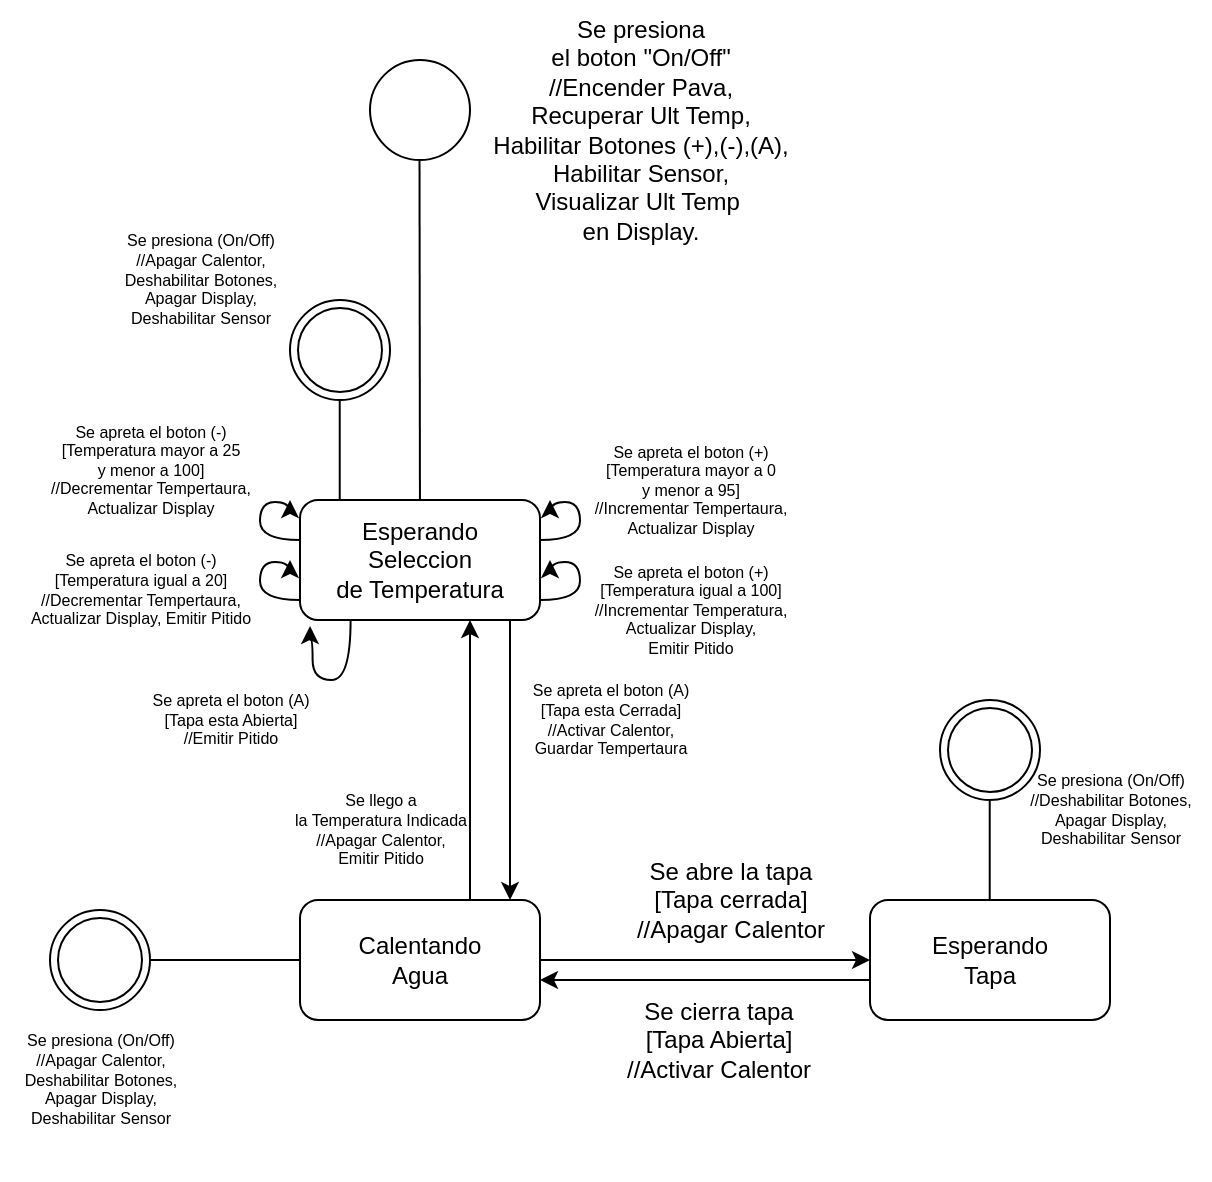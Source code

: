 <mxfile version="24.7.17">
  <diagram name="Página-1" id="FCB0yIn_jFf7CgPsFatd">
    <mxGraphModel dx="607" dy="367" grid="1" gridSize="10" guides="1" tooltips="1" connect="1" arrows="1" fold="1" page="1" pageScale="1" pageWidth="827" pageHeight="1169" math="0" shadow="0">
      <root>
        <mxCell id="0" />
        <mxCell id="1" parent="0" />
        <mxCell id="JQhO3ERZDSBj6xrzu9yl-1" value="" style="ellipse;whiteSpace=wrap;html=1;aspect=fixed;" vertex="1" parent="1">
          <mxGeometry x="240" y="30" width="50" height="50" as="geometry" />
        </mxCell>
        <mxCell id="JQhO3ERZDSBj6xrzu9yl-2" value="" style="endArrow=none;html=1;rounded=0;" edge="1" parent="1" source="JQhO3ERZDSBj6xrzu9yl-4">
          <mxGeometry width="50" height="50" relative="1" as="geometry">
            <mxPoint x="264.76" y="130" as="sourcePoint" />
            <mxPoint x="264.76" y="80" as="targetPoint" />
          </mxGeometry>
        </mxCell>
        <mxCell id="JQhO3ERZDSBj6xrzu9yl-3" value="Se presiona&lt;div&gt;el boton &quot;On/Off&quot;&lt;/div&gt;&lt;div&gt;//Encender Pava,&lt;/div&gt;&lt;div&gt;Recuperar Ult Temp,&lt;/div&gt;&lt;div&gt;Habilitar Botones (+),(-),(A),&lt;/div&gt;&lt;div&gt;Habilitar Sensor,&lt;/div&gt;&lt;div&gt;Visualizar Ult Temp&amp;nbsp;&lt;/div&gt;&lt;div&gt;en Display.&lt;/div&gt;" style="text;html=1;align=center;verticalAlign=middle;resizable=0;points=[];autosize=1;strokeColor=none;fillColor=none;" vertex="1" parent="1">
          <mxGeometry x="290" width="170" height="130" as="geometry" />
        </mxCell>
        <mxCell id="JQhO3ERZDSBj6xrzu9yl-6" style="edgeStyle=orthogonalEdgeStyle;rounded=0;orthogonalLoop=1;jettySize=auto;html=1;curved=1;" edge="1" parent="1">
          <mxGeometry relative="1" as="geometry">
            <mxPoint x="330" y="250" as="targetPoint" />
            <mxPoint x="325" y="270.007" as="sourcePoint" />
            <Array as="points">
              <mxPoint x="345" y="270" />
              <mxPoint x="345" y="251" />
              <mxPoint x="330" y="251" />
            </Array>
          </mxGeometry>
        </mxCell>
        <mxCell id="JQhO3ERZDSBj6xrzu9yl-12" style="edgeStyle=orthogonalEdgeStyle;rounded=0;orthogonalLoop=1;jettySize=auto;html=1;curved=1;" edge="1" parent="1" source="JQhO3ERZDSBj6xrzu9yl-4">
          <mxGeometry relative="1" as="geometry">
            <mxPoint x="200" y="250" as="targetPoint" />
            <Array as="points">
              <mxPoint x="185" y="270" />
              <mxPoint x="185" y="251" />
              <mxPoint x="200" y="251" />
            </Array>
          </mxGeometry>
        </mxCell>
        <mxCell id="JQhO3ERZDSBj6xrzu9yl-16" style="edgeStyle=orthogonalEdgeStyle;rounded=0;orthogonalLoop=1;jettySize=auto;html=1;entryX=0.206;entryY=1.05;entryDx=0;entryDy=0;entryPerimeter=0;curved=1;" edge="1" parent="1">
          <mxGeometry relative="1" as="geometry">
            <mxPoint x="210.02" y="313" as="targetPoint" />
            <mxPoint x="230.3" y="310" as="sourcePoint" />
            <Array as="points">
              <mxPoint x="230.3" y="340" />
              <mxPoint x="211.3" y="340" />
              <mxPoint x="211.3" y="320" />
              <mxPoint x="210.3" y="320" />
            </Array>
          </mxGeometry>
        </mxCell>
        <mxCell id="JQhO3ERZDSBj6xrzu9yl-19" value="" style="edgeStyle=orthogonalEdgeStyle;rounded=0;orthogonalLoop=1;jettySize=auto;html=1;" edge="1" parent="1">
          <mxGeometry relative="1" as="geometry">
            <mxPoint x="310" y="310" as="sourcePoint" />
            <mxPoint x="310" y="450" as="targetPoint" />
          </mxGeometry>
        </mxCell>
        <mxCell id="JQhO3ERZDSBj6xrzu9yl-4" value="Esperando&lt;div&gt;Seleccion&lt;/div&gt;&lt;div&gt;de Temperatura&lt;/div&gt;" style="rounded=1;whiteSpace=wrap;html=1;" vertex="1" parent="1">
          <mxGeometry x="205" y="250" width="120" height="60" as="geometry" />
        </mxCell>
        <mxCell id="JQhO3ERZDSBj6xrzu9yl-7" value="&lt;h5 style=&quot;font-size: 8px;&quot;&gt;&lt;span style=&quot;font-weight: normal;&quot;&gt;Se apreta el boton (+)&lt;br&gt;[Temperatura mayor a 0&lt;br&gt;y menor a 95]&lt;br&gt;//Incrementar Tempertaura,&lt;br&gt;Actualizar Display&lt;/span&gt;&lt;/h5&gt;" style="text;html=1;align=center;verticalAlign=middle;resizable=0;points=[];autosize=1;strokeColor=none;fillColor=none;" vertex="1" parent="1">
          <mxGeometry x="340" y="200" width="120" height="90" as="geometry" />
        </mxCell>
        <mxCell id="JQhO3ERZDSBj6xrzu9yl-9" style="edgeStyle=orthogonalEdgeStyle;rounded=0;orthogonalLoop=1;jettySize=auto;html=1;curved=1;" edge="1" parent="1">
          <mxGeometry relative="1" as="geometry">
            <mxPoint x="330" y="280" as="targetPoint" />
            <mxPoint x="325" y="300.007" as="sourcePoint" />
            <Array as="points">
              <mxPoint x="345" y="300" />
              <mxPoint x="345" y="281" />
              <mxPoint x="330" y="281" />
            </Array>
          </mxGeometry>
        </mxCell>
        <mxCell id="JQhO3ERZDSBj6xrzu9yl-10" value="&lt;h5 style=&quot;font-size: 8px;&quot;&gt;&lt;span style=&quot;font-weight: normal;&quot;&gt;Se apreta el boton (+)&lt;br&gt;[Temperatura igual a 100]&lt;br&gt;//Incrementar Temperatura,&lt;br&gt;Actualizar Display,&lt;br&gt;Emitir Pitido&lt;/span&gt;&lt;/h5&gt;" style="text;html=1;align=center;verticalAlign=middle;resizable=0;points=[];autosize=1;strokeColor=none;fillColor=none;" vertex="1" parent="1">
          <mxGeometry x="340" y="260" width="120" height="90" as="geometry" />
        </mxCell>
        <mxCell id="JQhO3ERZDSBj6xrzu9yl-13" style="edgeStyle=orthogonalEdgeStyle;rounded=0;orthogonalLoop=1;jettySize=auto;html=1;curved=1;" edge="1" parent="1">
          <mxGeometry relative="1" as="geometry">
            <mxPoint x="200" y="280" as="targetPoint" />
            <mxPoint x="205" y="300" as="sourcePoint" />
            <Array as="points">
              <mxPoint x="185" y="300" />
              <mxPoint x="185" y="281" />
              <mxPoint x="200" y="281" />
            </Array>
          </mxGeometry>
        </mxCell>
        <mxCell id="JQhO3ERZDSBj6xrzu9yl-14" value="&lt;h5 style=&quot;font-size: 8px;&quot;&gt;&lt;span style=&quot;font-weight: normal;&quot;&gt;Se apreta el boton (-)&lt;br&gt;[Temperatura mayor a 25&lt;br&gt;y menor a 100]&lt;br&gt;//Decrementar Tempertaura,&lt;br&gt;Actualizar Display&lt;/span&gt;&lt;/h5&gt;" style="text;html=1;align=center;verticalAlign=middle;resizable=0;points=[];autosize=1;strokeColor=none;fillColor=none;" vertex="1" parent="1">
          <mxGeometry x="70" y="190" width="120" height="90" as="geometry" />
        </mxCell>
        <mxCell id="JQhO3ERZDSBj6xrzu9yl-15" value="&lt;h5 style=&quot;font-size: 8px;&quot;&gt;&lt;span style=&quot;font-weight: normal;&quot;&gt;Se apreta el boton (-)&lt;br&gt;[Temperatura igual a 20]&lt;br&gt;//Decrementar Tempertaura,&lt;br&gt;Actualizar Display, Emitir Pitido&lt;/span&gt;&lt;/h5&gt;" style="text;html=1;align=center;verticalAlign=middle;resizable=0;points=[];autosize=1;strokeColor=none;fillColor=none;" vertex="1" parent="1">
          <mxGeometry x="60" y="255" width="130" height="80" as="geometry" />
        </mxCell>
        <mxCell id="JQhO3ERZDSBj6xrzu9yl-17" value="&lt;h6&gt;&lt;span style=&quot;font-weight: normal;&quot;&gt;Se apreta el boton (A)&lt;br&gt;[Tapa esta Abierta]&lt;br&gt;//Emitir Pitido&lt;/span&gt;&lt;/h6&gt;" style="text;html=1;align=center;verticalAlign=middle;resizable=0;points=[];autosize=1;strokeColor=none;fillColor=none;" vertex="1" parent="1">
          <mxGeometry x="120" y="320" width="100" height="80" as="geometry" />
        </mxCell>
        <mxCell id="JQhO3ERZDSBj6xrzu9yl-28" style="edgeStyle=orthogonalEdgeStyle;rounded=0;orthogonalLoop=1;jettySize=auto;html=1;" edge="1" parent="1">
          <mxGeometry relative="1" as="geometry">
            <mxPoint x="290" y="450" as="sourcePoint" />
            <mxPoint x="290" y="310" as="targetPoint" />
          </mxGeometry>
        </mxCell>
        <mxCell id="JQhO3ERZDSBj6xrzu9yl-40" value="" style="edgeStyle=orthogonalEdgeStyle;rounded=0;orthogonalLoop=1;jettySize=auto;html=1;" edge="1" parent="1" source="JQhO3ERZDSBj6xrzu9yl-18" target="JQhO3ERZDSBj6xrzu9yl-39">
          <mxGeometry relative="1" as="geometry">
            <Array as="points">
              <mxPoint x="450" y="480" />
              <mxPoint x="450" y="480" />
            </Array>
          </mxGeometry>
        </mxCell>
        <mxCell id="JQhO3ERZDSBj6xrzu9yl-18" value="Calentando&lt;div&gt;Agua&lt;/div&gt;" style="whiteSpace=wrap;html=1;rounded=1;" vertex="1" parent="1">
          <mxGeometry x="205" y="450" width="120" height="60" as="geometry" />
        </mxCell>
        <mxCell id="JQhO3ERZDSBj6xrzu9yl-20" value="&lt;h5 style=&quot;font-size: 8px;&quot;&gt;&lt;span style=&quot;font-weight: normal;&quot;&gt;Se apreta el boton (A)&lt;br&gt;[Tapa esta Cerrada]&lt;br&gt;//Activar Calentor,&lt;br&gt;Guardar Tempertaura&lt;/span&gt;&lt;/h5&gt;" style="text;html=1;align=center;verticalAlign=middle;resizable=0;points=[];autosize=1;strokeColor=none;fillColor=none;" vertex="1" parent="1">
          <mxGeometry x="310" y="320" width="100" height="80" as="geometry" />
        </mxCell>
        <mxCell id="JQhO3ERZDSBj6xrzu9yl-21" value="" style="ellipse;shape=doubleEllipse;whiteSpace=wrap;html=1;aspect=fixed;" vertex="1" parent="1">
          <mxGeometry x="200" y="150" width="50" height="50" as="geometry" />
        </mxCell>
        <mxCell id="JQhO3ERZDSBj6xrzu9yl-22" value="" style="endArrow=none;html=1;rounded=0;" edge="1" parent="1">
          <mxGeometry width="50" height="50" relative="1" as="geometry">
            <mxPoint x="224.86" y="250" as="sourcePoint" />
            <mxPoint x="224.86" y="200" as="targetPoint" />
          </mxGeometry>
        </mxCell>
        <mxCell id="JQhO3ERZDSBj6xrzu9yl-23" value="" style="ellipse;shape=doubleEllipse;whiteSpace=wrap;html=1;aspect=fixed;" vertex="1" parent="1">
          <mxGeometry x="80" y="455" width="50" height="50" as="geometry" />
        </mxCell>
        <mxCell id="JQhO3ERZDSBj6xrzu9yl-24" value="" style="endArrow=none;html=1;rounded=0;" edge="1" parent="1" source="JQhO3ERZDSBj6xrzu9yl-18" target="JQhO3ERZDSBj6xrzu9yl-23">
          <mxGeometry width="50" height="50" relative="1" as="geometry">
            <mxPoint x="104.86" y="510" as="sourcePoint" />
            <mxPoint x="104.86" y="460" as="targetPoint" />
          </mxGeometry>
        </mxCell>
        <mxCell id="JQhO3ERZDSBj6xrzu9yl-27" value="&lt;h6&gt;&lt;span style=&quot;font-weight: normal;&quot;&gt;Se llego a&lt;br&gt;la Temperatura Indicada&lt;br&gt;//Apagar Calentor,&lt;br&gt;Emitir Pitido&lt;/span&gt;&lt;/h6&gt;" style="text;html=1;align=center;verticalAlign=middle;resizable=0;points=[];autosize=1;strokeColor=none;fillColor=none;" vertex="1" parent="1">
          <mxGeometry x="190" y="370" width="110" height="90" as="geometry" />
        </mxCell>
        <mxCell id="JQhO3ERZDSBj6xrzu9yl-30" value="Se abre la tapa&lt;div&gt;[Tapa cerrada]&lt;br&gt;&lt;div&gt;//Apagar Calentor&lt;/div&gt;&lt;/div&gt;" style="text;html=1;align=center;verticalAlign=middle;resizable=0;points=[];autosize=1;strokeColor=none;fillColor=none;" vertex="1" parent="1">
          <mxGeometry x="360" y="420" width="120" height="60" as="geometry" />
        </mxCell>
        <mxCell id="JQhO3ERZDSBj6xrzu9yl-33" value="Se cierra tapa&lt;div&gt;[Tapa Abierta]&lt;/div&gt;&lt;div&gt;//Activar Calentor&lt;/div&gt;" style="text;html=1;align=center;verticalAlign=middle;resizable=0;points=[];autosize=1;strokeColor=none;fillColor=none;" vertex="1" parent="1">
          <mxGeometry x="354" y="490" width="120" height="60" as="geometry" />
        </mxCell>
        <mxCell id="JQhO3ERZDSBj6xrzu9yl-34" value="&lt;h6&gt;&lt;span style=&quot;font-size: 8.04px; font-weight: 400;&quot;&gt;Se presiona (On/Off)&lt;/span&gt;&lt;span style=&quot;font-weight: normal;&quot;&gt;&lt;br&gt;//Apagar Calentor,&lt;br&gt;Deshabilitar Botones,&lt;br&gt;Apagar Display,&lt;br&gt;Deshabilitar Sensor&lt;/span&gt;&lt;/h6&gt;" style="text;html=1;align=center;verticalAlign=middle;resizable=0;points=[];autosize=1;strokeColor=none;fillColor=none;" vertex="1" parent="1">
          <mxGeometry x="55" y="490" width="100" height="100" as="geometry" />
        </mxCell>
        <mxCell id="JQhO3ERZDSBj6xrzu9yl-37" value="&lt;h6&gt;&lt;span style=&quot;font-size: 8.04px; font-weight: 400;&quot;&gt;Se presiona (On/Off)&lt;/span&gt;&lt;span style=&quot;font-weight: normal;&quot;&gt;&lt;br&gt;//Apagar Calentor,&lt;br&gt;Deshabilitar Botones,&lt;br&gt;Apagar Display,&lt;br&gt;Deshabilitar Sensor&lt;/span&gt;&lt;/h6&gt;" style="text;html=1;align=center;verticalAlign=middle;resizable=0;points=[];autosize=1;strokeColor=none;fillColor=none;" vertex="1" parent="1">
          <mxGeometry x="105" y="90" width="100" height="100" as="geometry" />
        </mxCell>
        <mxCell id="JQhO3ERZDSBj6xrzu9yl-41" style="edgeStyle=orthogonalEdgeStyle;rounded=0;orthogonalLoop=1;jettySize=auto;html=1;" edge="1" parent="1">
          <mxGeometry relative="1" as="geometry">
            <mxPoint x="490" y="490.0" as="sourcePoint" />
            <mxPoint x="325.0" y="490.0" as="targetPoint" />
          </mxGeometry>
        </mxCell>
        <mxCell id="JQhO3ERZDSBj6xrzu9yl-39" value="Esperando&lt;div&gt;Tapa&lt;/div&gt;" style="whiteSpace=wrap;html=1;rounded=1;" vertex="1" parent="1">
          <mxGeometry x="490" y="450" width="120" height="60" as="geometry" />
        </mxCell>
        <mxCell id="JQhO3ERZDSBj6xrzu9yl-42" value="" style="ellipse;shape=doubleEllipse;whiteSpace=wrap;html=1;aspect=fixed;" vertex="1" parent="1">
          <mxGeometry x="525" y="350" width="50" height="50" as="geometry" />
        </mxCell>
        <mxCell id="JQhO3ERZDSBj6xrzu9yl-43" value="" style="endArrow=none;html=1;rounded=0;" edge="1" parent="1">
          <mxGeometry width="50" height="50" relative="1" as="geometry">
            <mxPoint x="549.86" y="450" as="sourcePoint" />
            <mxPoint x="549.86" y="400" as="targetPoint" />
          </mxGeometry>
        </mxCell>
        <mxCell id="JQhO3ERZDSBj6xrzu9yl-44" value="&lt;h6&gt;&lt;span style=&quot;font-weight: normal;&quot;&gt;Se presiona (On/Off)&lt;br&gt;//Deshabilitar Botones,&lt;br&gt;Apagar Display,&lt;br&gt;Deshabilitar Sensor&lt;/span&gt;&lt;/h6&gt;" style="text;html=1;align=center;verticalAlign=middle;resizable=0;points=[];autosize=1;strokeColor=none;fillColor=none;" vertex="1" parent="1">
          <mxGeometry x="560" y="360" width="100" height="90" as="geometry" />
        </mxCell>
      </root>
    </mxGraphModel>
  </diagram>
</mxfile>
